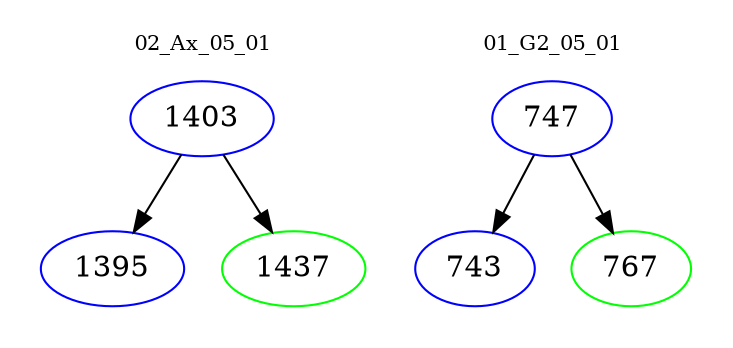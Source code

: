 digraph{
subgraph cluster_0 {
color = white
label = "02_Ax_05_01";
fontsize=10;
T0_1403 [label="1403", color="blue"]
T0_1403 -> T0_1395 [color="black"]
T0_1395 [label="1395", color="blue"]
T0_1403 -> T0_1437 [color="black"]
T0_1437 [label="1437", color="green"]
}
subgraph cluster_1 {
color = white
label = "01_G2_05_01";
fontsize=10;
T1_747 [label="747", color="blue"]
T1_747 -> T1_743 [color="black"]
T1_743 [label="743", color="blue"]
T1_747 -> T1_767 [color="black"]
T1_767 [label="767", color="green"]
}
}
